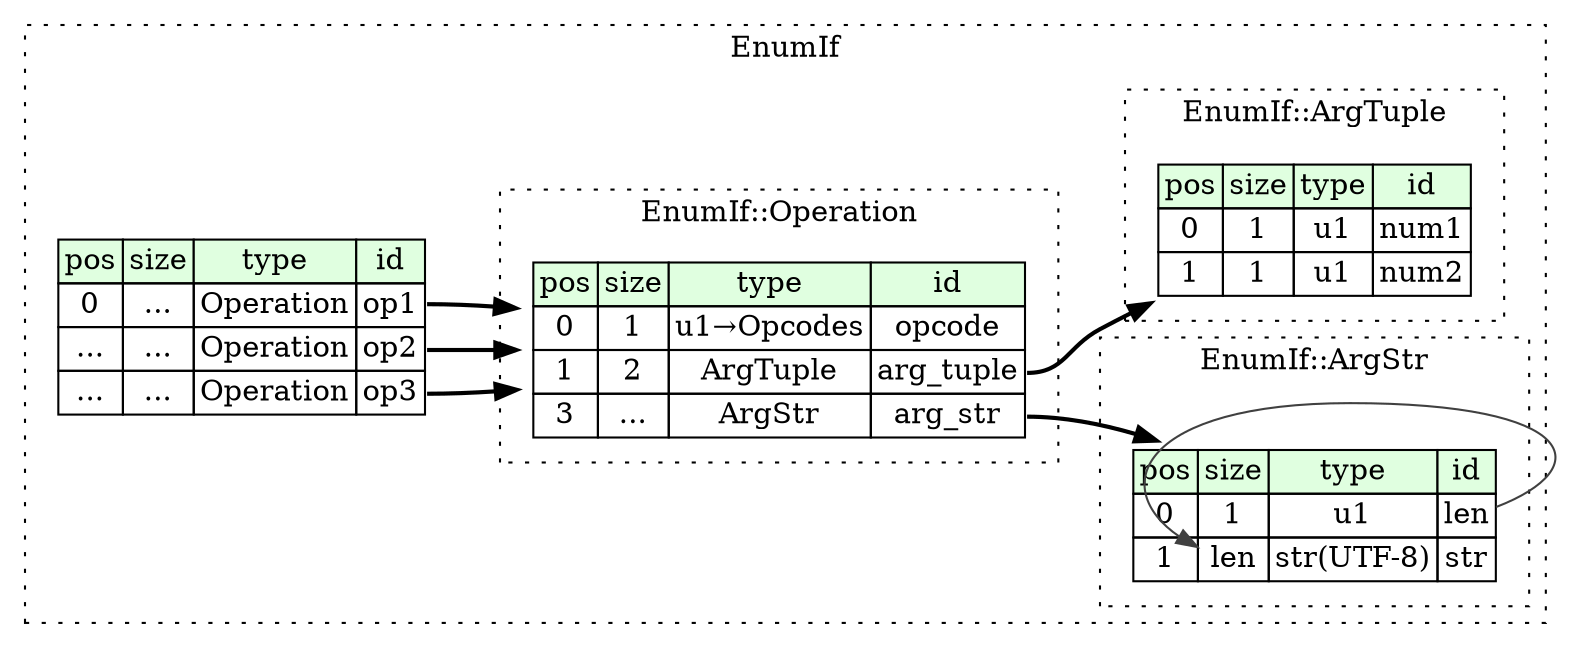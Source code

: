 digraph {
	rankdir=LR;
	node [shape=plaintext];
	subgraph cluster__enum_if {
		label="EnumIf";
		graph[style=dotted];

		enum_if__seq [label=<<TABLE BORDER="0" CELLBORDER="1" CELLSPACING="0">
			<TR><TD BGCOLOR="#E0FFE0">pos</TD><TD BGCOLOR="#E0FFE0">size</TD><TD BGCOLOR="#E0FFE0">type</TD><TD BGCOLOR="#E0FFE0">id</TD></TR>
			<TR><TD PORT="op1_pos">0</TD><TD PORT="op1_size">...</TD><TD>Operation</TD><TD PORT="op1_type">op1</TD></TR>
			<TR><TD PORT="op2_pos">...</TD><TD PORT="op2_size">...</TD><TD>Operation</TD><TD PORT="op2_type">op2</TD></TR>
			<TR><TD PORT="op3_pos">...</TD><TD PORT="op3_size">...</TD><TD>Operation</TD><TD PORT="op3_type">op3</TD></TR>
		</TABLE>>];
		subgraph cluster__arg_str {
			label="EnumIf::ArgStr";
			graph[style=dotted];

			arg_str__seq [label=<<TABLE BORDER="0" CELLBORDER="1" CELLSPACING="0">
				<TR><TD BGCOLOR="#E0FFE0">pos</TD><TD BGCOLOR="#E0FFE0">size</TD><TD BGCOLOR="#E0FFE0">type</TD><TD BGCOLOR="#E0FFE0">id</TD></TR>
				<TR><TD PORT="len_pos">0</TD><TD PORT="len_size">1</TD><TD>u1</TD><TD PORT="len_type">len</TD></TR>
				<TR><TD PORT="str_pos">1</TD><TD PORT="str_size">len</TD><TD>str(UTF-8)</TD><TD PORT="str_type">str</TD></TR>
			</TABLE>>];
		}
		subgraph cluster__arg_tuple {
			label="EnumIf::ArgTuple";
			graph[style=dotted];

			arg_tuple__seq [label=<<TABLE BORDER="0" CELLBORDER="1" CELLSPACING="0">
				<TR><TD BGCOLOR="#E0FFE0">pos</TD><TD BGCOLOR="#E0FFE0">size</TD><TD BGCOLOR="#E0FFE0">type</TD><TD BGCOLOR="#E0FFE0">id</TD></TR>
				<TR><TD PORT="num1_pos">0</TD><TD PORT="num1_size">1</TD><TD>u1</TD><TD PORT="num1_type">num1</TD></TR>
				<TR><TD PORT="num2_pos">1</TD><TD PORT="num2_size">1</TD><TD>u1</TD><TD PORT="num2_type">num2</TD></TR>
			</TABLE>>];
		}
		subgraph cluster__operation {
			label="EnumIf::Operation";
			graph[style=dotted];

			operation__seq [label=<<TABLE BORDER="0" CELLBORDER="1" CELLSPACING="0">
				<TR><TD BGCOLOR="#E0FFE0">pos</TD><TD BGCOLOR="#E0FFE0">size</TD><TD BGCOLOR="#E0FFE0">type</TD><TD BGCOLOR="#E0FFE0">id</TD></TR>
				<TR><TD PORT="opcode_pos">0</TD><TD PORT="opcode_size">1</TD><TD>u1→Opcodes</TD><TD PORT="opcode_type">opcode</TD></TR>
				<TR><TD PORT="arg_tuple_pos">1</TD><TD PORT="arg_tuple_size">2</TD><TD>ArgTuple</TD><TD PORT="arg_tuple_type">arg_tuple</TD></TR>
				<TR><TD PORT="arg_str_pos">3</TD><TD PORT="arg_str_size">...</TD><TD>ArgStr</TD><TD PORT="arg_str_type">arg_str</TD></TR>
			</TABLE>>];
		}
	}
	enum_if__seq:op1_type -> operation__seq [style=bold];
	enum_if__seq:op2_type -> operation__seq [style=bold];
	enum_if__seq:op3_type -> operation__seq [style=bold];
	arg_str__seq:len_type -> arg_str__seq:str_size [color="#404040"];
	operation__seq:arg_tuple_type -> arg_tuple__seq [style=bold];
	operation__seq:arg_str_type -> arg_str__seq [style=bold];
}

